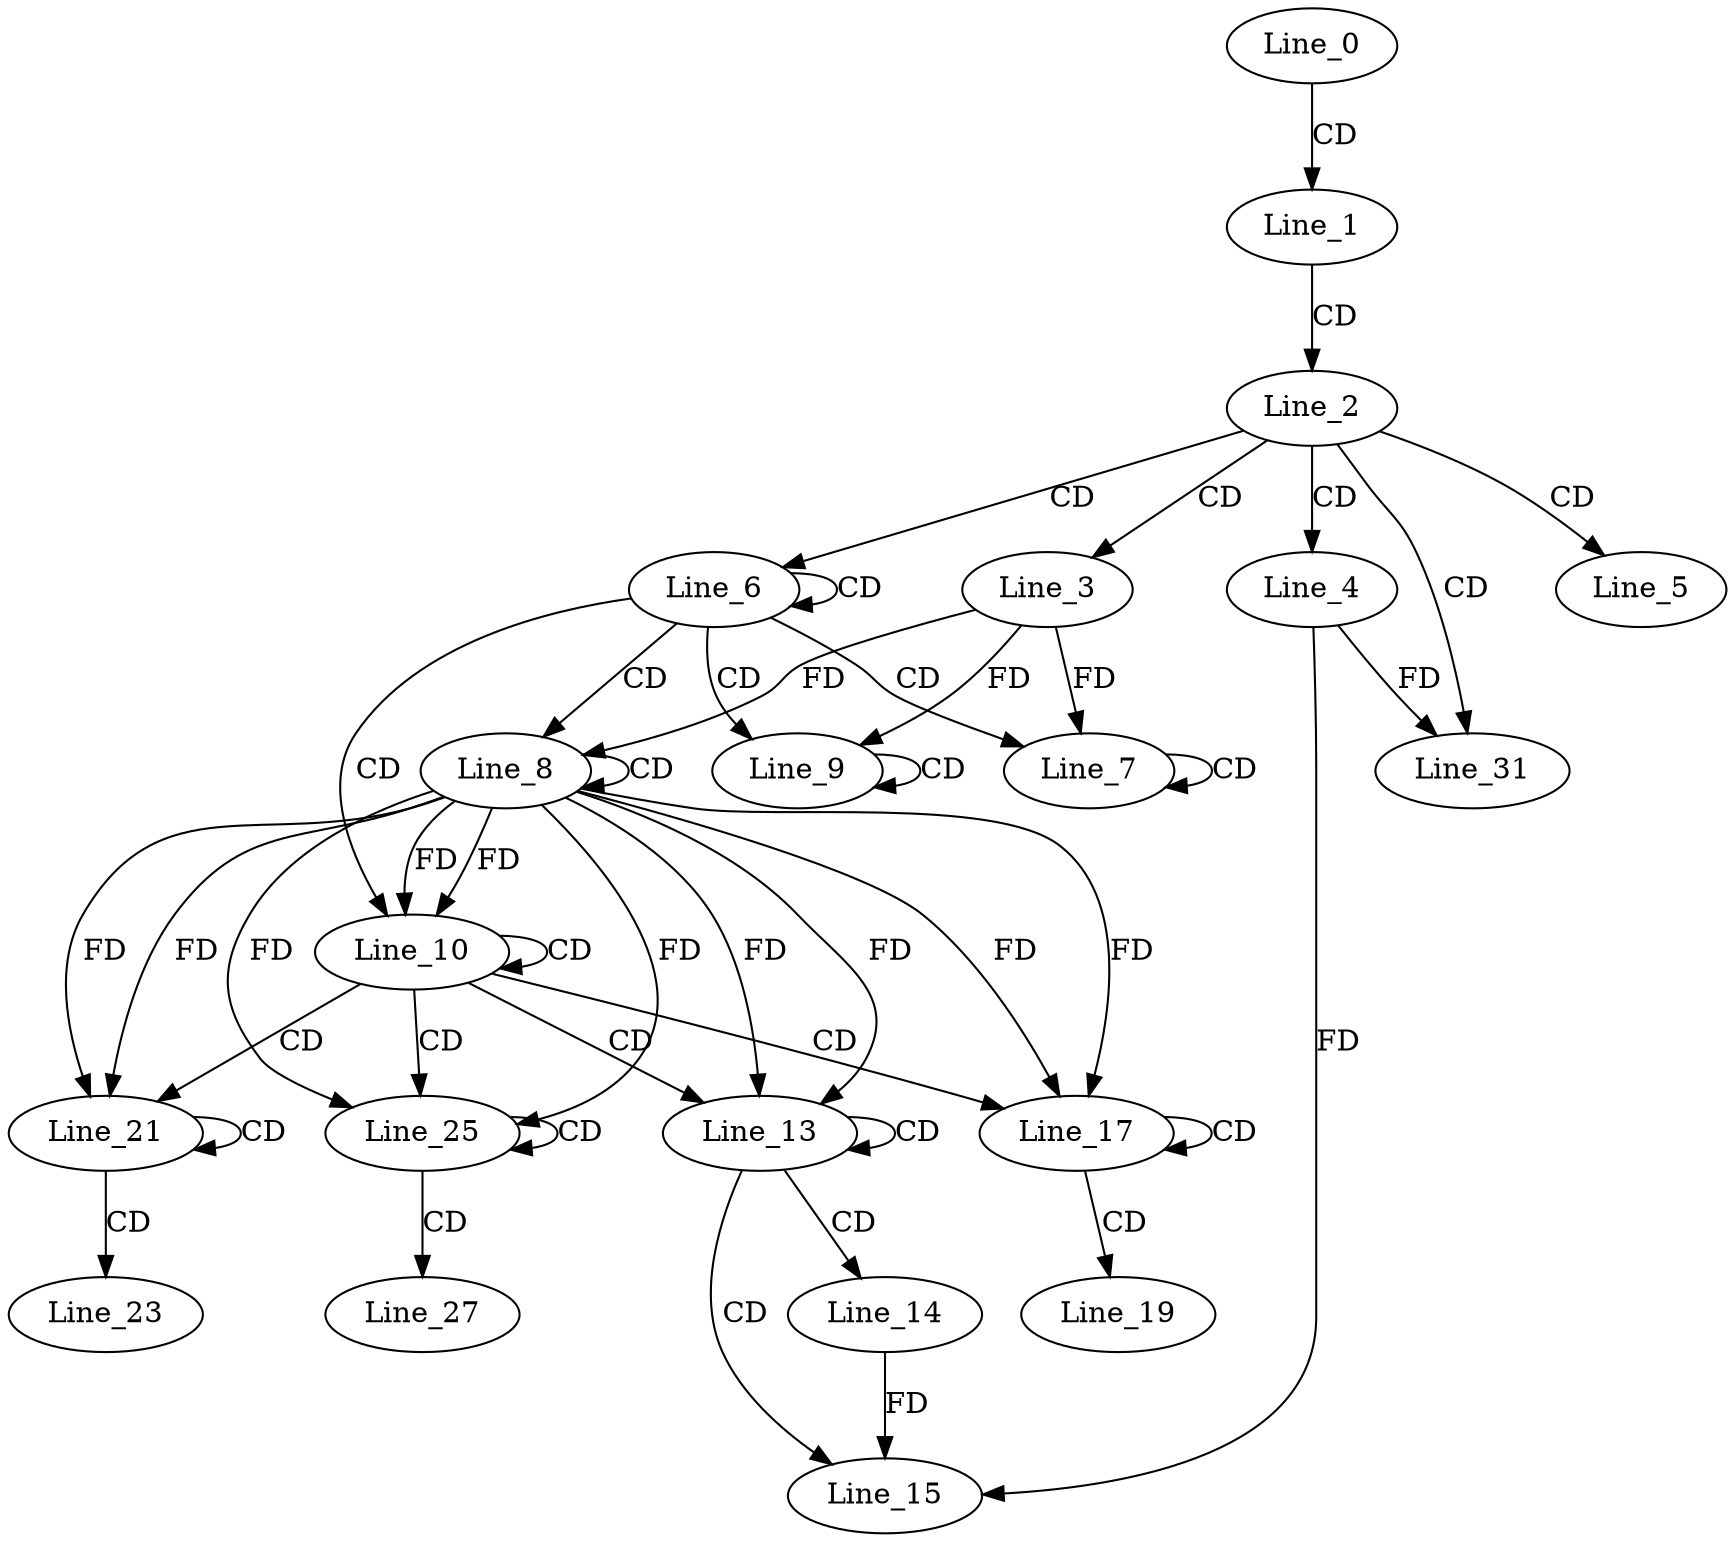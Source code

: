 digraph G {
  Line_0;
  Line_1;
  Line_2;
  Line_3;
  Line_4;
  Line_5;
  Line_6;
  Line_7;
  Line_7;
  Line_8;
  Line_8;
  Line_9;
  Line_9;
  Line_10;
  Line_10;
  Line_13;
  Line_13;
  Line_14;
  Line_15;
  Line_15;
  Line_17;
  Line_17;
  Line_19;
  Line_19;
  Line_21;
  Line_21;
  Line_23;
  Line_23;
  Line_25;
  Line_25;
  Line_27;
  Line_27;
  Line_31;
  Line_0 -> Line_1 [ label="CD" ];
  Line_1 -> Line_2 [ label="CD" ];
  Line_2 -> Line_3 [ label="CD" ];
  Line_2 -> Line_4 [ label="CD" ];
  Line_2 -> Line_5 [ label="CD" ];
  Line_2 -> Line_6 [ label="CD" ];
  Line_6 -> Line_6 [ label="CD" ];
  Line_6 -> Line_7 [ label="CD" ];
  Line_7 -> Line_7 [ label="CD" ];
  Line_3 -> Line_7 [ label="FD" ];
  Line_6 -> Line_8 [ label="CD" ];
  Line_8 -> Line_8 [ label="CD" ];
  Line_3 -> Line_8 [ label="FD" ];
  Line_6 -> Line_9 [ label="CD" ];
  Line_9 -> Line_9 [ label="CD" ];
  Line_3 -> Line_9 [ label="FD" ];
  Line_6 -> Line_10 [ label="CD" ];
  Line_8 -> Line_10 [ label="FD" ];
  Line_10 -> Line_10 [ label="CD" ];
  Line_8 -> Line_10 [ label="FD" ];
  Line_10 -> Line_13 [ label="CD" ];
  Line_8 -> Line_13 [ label="FD" ];
  Line_13 -> Line_13 [ label="CD" ];
  Line_8 -> Line_13 [ label="FD" ];
  Line_13 -> Line_14 [ label="CD" ];
  Line_13 -> Line_15 [ label="CD" ];
  Line_4 -> Line_15 [ label="FD" ];
  Line_14 -> Line_15 [ label="FD" ];
  Line_10 -> Line_17 [ label="CD" ];
  Line_8 -> Line_17 [ label="FD" ];
  Line_17 -> Line_17 [ label="CD" ];
  Line_8 -> Line_17 [ label="FD" ];
  Line_17 -> Line_19 [ label="CD" ];
  Line_10 -> Line_21 [ label="CD" ];
  Line_8 -> Line_21 [ label="FD" ];
  Line_21 -> Line_21 [ label="CD" ];
  Line_8 -> Line_21 [ label="FD" ];
  Line_21 -> Line_23 [ label="CD" ];
  Line_10 -> Line_25 [ label="CD" ];
  Line_8 -> Line_25 [ label="FD" ];
  Line_25 -> Line_25 [ label="CD" ];
  Line_8 -> Line_25 [ label="FD" ];
  Line_25 -> Line_27 [ label="CD" ];
  Line_2 -> Line_31 [ label="CD" ];
  Line_4 -> Line_31 [ label="FD" ];
}
